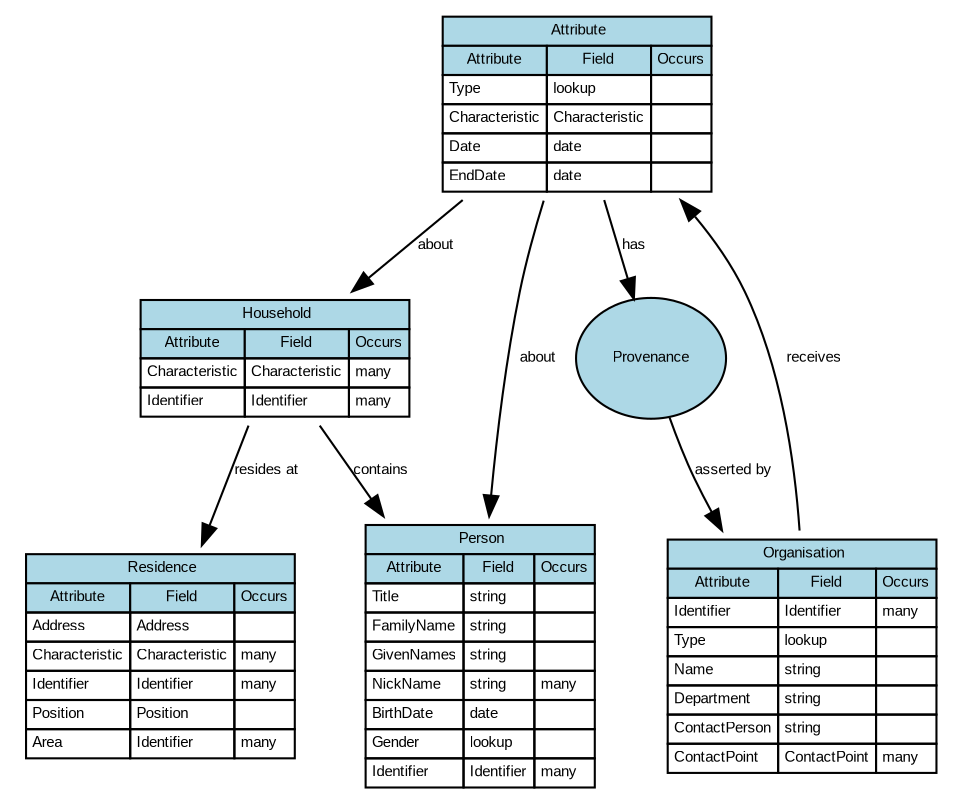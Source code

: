 digraph {
	graph [overlap=false splines=true]
	node [black=black color=black fillcolor=lightblue fontname=Arial fontsize=7]
	edge [fontname=Arial fontsize=7 labelfontname=Arial labelfontsize=7 len=3.0]
	Attribute [label=<<table border='0' cellborder='1' cellspacing='0'><tr><td colspan='3' bgcolor='lightblue'> Attribute</td></tr><tr><td bgcolor='lightblue'>Attribute</td><td bgcolor='lightblue'>Field</td><td bgcolor='lightblue'>Occurs</td></tr><tr><td align='left' balign='left' valign='top'>Type</td><td align='left' balign='left' valign='top'>lookup</td><td align='left' balign='left' valign='top'></td></tr><tr><td align='left' balign='left' valign='top'>Characteristic</td><td align='left' balign='left' valign='top'>Characteristic</td><td align='left' balign='left' valign='top'></td></tr><tr><td align='left' balign='left' valign='top'>Date</td><td align='left' balign='left' valign='top'>date</td><td align='left' balign='left' valign='top'></td></tr><tr><td align='left' balign='left' valign='top'>EndDate</td><td align='left' balign='left' valign='top'>date</td><td align='left' balign='left' valign='top'></td></tr></table>> URL="#Attribute" shape=plaintext]
	Household [label=<<table border='0' cellborder='1' cellspacing='0'><tr><td colspan='3' bgcolor='lightblue'> Household</td></tr><tr><td bgcolor='lightblue'>Attribute</td><td bgcolor='lightblue'>Field</td><td bgcolor='lightblue'>Occurs</td></tr><tr><td align='left' balign='left' valign='top'>Characteristic</td><td align='left' balign='left' valign='top'>Characteristic</td><td align='left' balign='left' valign='top'>many</td></tr><tr><td align='left' balign='left' valign='top'>Identifier</td><td align='left' balign='left' valign='top'>Identifier</td><td align='left' balign='left' valign='top'>many</td></tr></table>> URL="#Household" shape=plaintext]
	Organisation [label=<<table border='0' cellborder='1' cellspacing='0'><tr><td colspan='3' bgcolor='lightblue'> Organisation</td></tr><tr><td bgcolor='lightblue'>Attribute</td><td bgcolor='lightblue'>Field</td><td bgcolor='lightblue'>Occurs</td></tr><tr><td align='left' balign='left' valign='top'>Identifier</td><td align='left' balign='left' valign='top'>Identifier</td><td align='left' balign='left' valign='top'>many</td></tr><tr><td align='left' balign='left' valign='top'>Type</td><td align='left' balign='left' valign='top'>lookup</td><td align='left' balign='left' valign='top'></td></tr><tr><td align='left' balign='left' valign='top'>Name</td><td align='left' balign='left' valign='top'>string</td><td align='left' balign='left' valign='top'></td></tr><tr><td align='left' balign='left' valign='top'>Department</td><td align='left' balign='left' valign='top'>string</td><td align='left' balign='left' valign='top'></td></tr><tr><td align='left' balign='left' valign='top'>ContactPerson</td><td align='left' balign='left' valign='top'>string</td><td align='left' balign='left' valign='top'></td></tr><tr><td align='left' balign='left' valign='top'>ContactPoint</td><td align='left' balign='left' valign='top'>ContactPoint</td><td align='left' balign='left' valign='top'>many</td></tr></table>> URL="#Organisation" shape=plaintext]
	Person [label=<<table border='0' cellborder='1' cellspacing='0'><tr><td colspan='3' bgcolor='lightblue'> Person</td></tr><tr><td bgcolor='lightblue'>Attribute</td><td bgcolor='lightblue'>Field</td><td bgcolor='lightblue'>Occurs</td></tr><tr><td align='left' balign='left' valign='top'>Title</td><td align='left' balign='left' valign='top'>string</td><td align='left' balign='left' valign='top'></td></tr><tr><td align='left' balign='left' valign='top'>FamilyName</td><td align='left' balign='left' valign='top'>string</td><td align='left' balign='left' valign='top'></td></tr><tr><td align='left' balign='left' valign='top'>GivenNames</td><td align='left' balign='left' valign='top'>string</td><td align='left' balign='left' valign='top'></td></tr><tr><td align='left' balign='left' valign='top'>NickName</td><td align='left' balign='left' valign='top'>string</td><td align='left' balign='left' valign='top'>many</td></tr><tr><td align='left' balign='left' valign='top'>BirthDate</td><td align='left' balign='left' valign='top'>date</td><td align='left' balign='left' valign='top'></td></tr><tr><td align='left' balign='left' valign='top'>Gender</td><td align='left' balign='left' valign='top'>lookup</td><td align='left' balign='left' valign='top'></td></tr><tr><td align='left' balign='left' valign='top'>Identifier</td><td align='left' balign='left' valign='top'>Identifier</td><td align='left' balign='left' valign='top'>many</td></tr></table>> URL="#Person" shape=plaintext]
	Residence [label=<<table border='0' cellborder='1' cellspacing='0'><tr><td colspan='3' bgcolor='lightblue'> Residence</td></tr><tr><td bgcolor='lightblue'>Attribute</td><td bgcolor='lightblue'>Field</td><td bgcolor='lightblue'>Occurs</td></tr><tr><td align='left' balign='left' valign='top'>Address</td><td align='left' balign='left' valign='top'>Address</td><td align='left' balign='left' valign='top'></td></tr><tr><td align='left' balign='left' valign='top'>Characteristic</td><td align='left' balign='left' valign='top'>Characteristic</td><td align='left' balign='left' valign='top'>many</td></tr><tr><td align='left' balign='left' valign='top'>Identifier</td><td align='left' balign='left' valign='top'>Identifier</td><td align='left' balign='left' valign='top'>many</td></tr><tr><td align='left' balign='left' valign='top'>Position</td><td align='left' balign='left' valign='top'>Position</td><td align='left' balign='left' valign='top'></td></tr><tr><td align='left' balign='left' valign='top'>Area</td><td align='left' balign='left' valign='top'>Identifier</td><td align='left' balign='left' valign='top'>many</td></tr></table>> URL="#Residence" shape=plaintext]
	Attribute -> Person [label=about]
	Attribute -> Household [label=about]
	nodeProvenance [label=Provenance URL="#Provenance" fixedsize=true height=0.8 style=filled width=1.0]
	Attribute -> nodeProvenance [label=has]
	nodeProvenance -> Organisation [label="asserted by"]
	Household -> Residence [label="resides at"]
	Household -> Person [label=contains]
	Organisation -> Attribute [label=receives]
}

